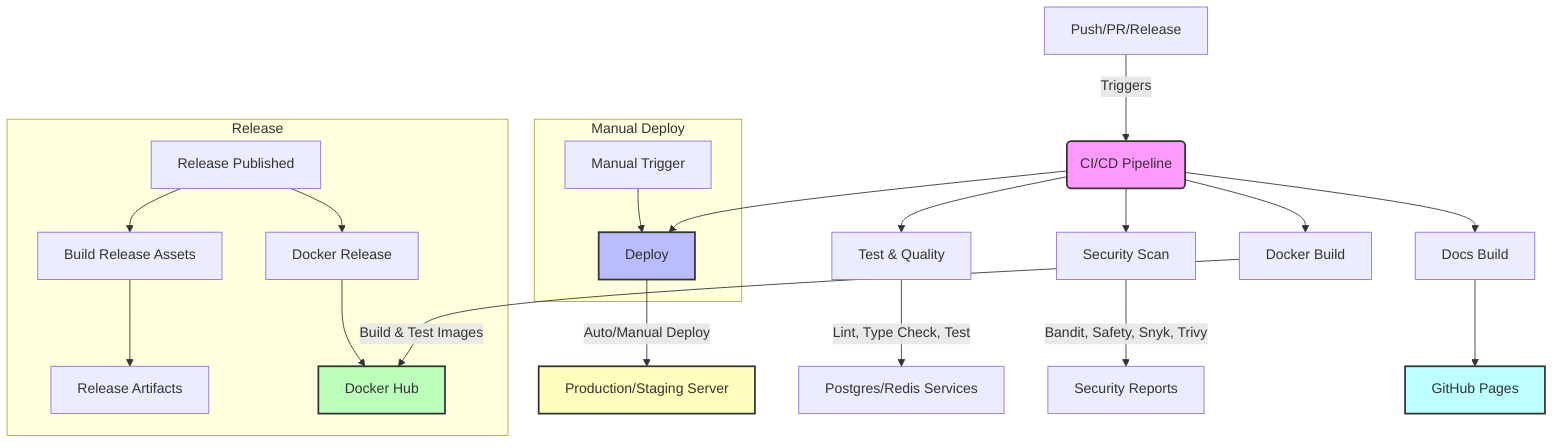 flowchart TD
    A[Push/PR/Release] -->|Triggers| B(CI/CD Pipeline)
    B --> C[Test & Quality]
    B --> D[Security Scan]
    B --> E[Docker Build]
    B --> F[Deploy]
    C -->|Lint, Type Check, Test| G[Postgres/Redis Services]
    D -->|Bandit, Safety, Snyk, Trivy| H[Security Reports]
    E -->|Build & Test Images| I[Docker Hub]
    F -->|Auto/Manual Deploy| J[Production/Staging Server]
    B --> K[Docs Build]
    K --> L[GitHub Pages]
    subgraph Manual Deploy
      M[Manual Trigger]
      M --> F
    end
    subgraph Release
      N[Release Published]
      N --> O[Build Release Assets]
      N --> P[Docker Release]
      O --> Q[Release Artifacts]
      P --> I
    end
    style B fill:#f9f,stroke:#333,stroke-width:2px
    style F fill:#bbf,stroke:#333,stroke-width:2px
    style I fill:#bfb,stroke:#333,stroke-width:2px
    style J fill:#ffb,stroke:#333,stroke-width:2px
    style L fill:#bff,stroke:#333,stroke-width:2px